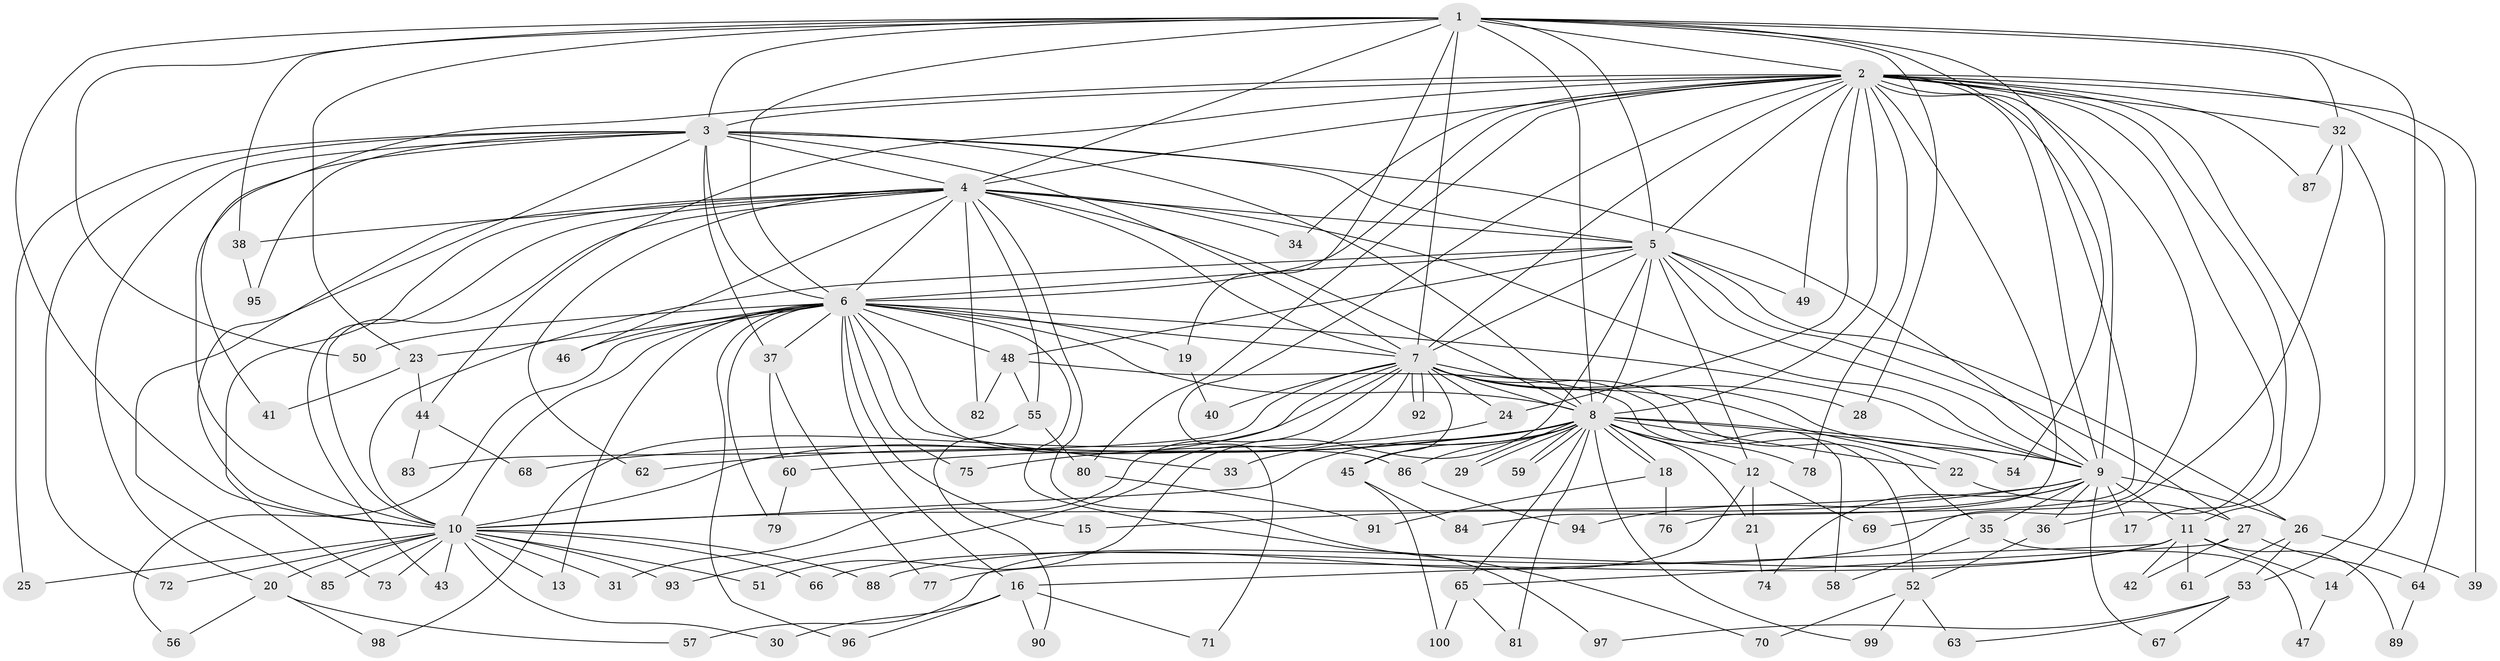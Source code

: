 // Generated by graph-tools (version 1.1) at 2025/11/02/21/25 10:11:07]
// undirected, 100 vertices, 225 edges
graph export_dot {
graph [start="1"]
  node [color=gray90,style=filled];
  1;
  2;
  3;
  4;
  5;
  6;
  7;
  8;
  9;
  10;
  11;
  12;
  13;
  14;
  15;
  16;
  17;
  18;
  19;
  20;
  21;
  22;
  23;
  24;
  25;
  26;
  27;
  28;
  29;
  30;
  31;
  32;
  33;
  34;
  35;
  36;
  37;
  38;
  39;
  40;
  41;
  42;
  43;
  44;
  45;
  46;
  47;
  48;
  49;
  50;
  51;
  52;
  53;
  54;
  55;
  56;
  57;
  58;
  59;
  60;
  61;
  62;
  63;
  64;
  65;
  66;
  67;
  68;
  69;
  70;
  71;
  72;
  73;
  74;
  75;
  76;
  77;
  78;
  79;
  80;
  81;
  82;
  83;
  84;
  85;
  86;
  87;
  88;
  89;
  90;
  91;
  92;
  93;
  94;
  95;
  96;
  97;
  98;
  99;
  100;
  1 -- 2;
  1 -- 3;
  1 -- 4;
  1 -- 5;
  1 -- 6;
  1 -- 7;
  1 -- 8;
  1 -- 9;
  1 -- 10;
  1 -- 14;
  1 -- 19;
  1 -- 23;
  1 -- 28;
  1 -- 32;
  1 -- 38;
  1 -- 50;
  1 -- 54;
  2 -- 3;
  2 -- 4;
  2 -- 5;
  2 -- 6;
  2 -- 7;
  2 -- 8;
  2 -- 9;
  2 -- 10;
  2 -- 11;
  2 -- 17;
  2 -- 24;
  2 -- 32;
  2 -- 34;
  2 -- 36;
  2 -- 39;
  2 -- 44;
  2 -- 49;
  2 -- 64;
  2 -- 66;
  2 -- 71;
  2 -- 76;
  2 -- 78;
  2 -- 80;
  2 -- 84;
  2 -- 87;
  3 -- 4;
  3 -- 5;
  3 -- 6;
  3 -- 7;
  3 -- 8;
  3 -- 9;
  3 -- 10;
  3 -- 20;
  3 -- 25;
  3 -- 37;
  3 -- 41;
  3 -- 72;
  3 -- 95;
  4 -- 5;
  4 -- 6;
  4 -- 7;
  4 -- 8;
  4 -- 9;
  4 -- 10;
  4 -- 34;
  4 -- 38;
  4 -- 43;
  4 -- 46;
  4 -- 55;
  4 -- 62;
  4 -- 70;
  4 -- 73;
  4 -- 82;
  4 -- 85;
  5 -- 6;
  5 -- 7;
  5 -- 8;
  5 -- 9;
  5 -- 10;
  5 -- 12;
  5 -- 26;
  5 -- 27;
  5 -- 48;
  5 -- 49;
  5 -- 51;
  6 -- 7;
  6 -- 8;
  6 -- 9;
  6 -- 10;
  6 -- 13;
  6 -- 15;
  6 -- 16;
  6 -- 19;
  6 -- 23;
  6 -- 33;
  6 -- 37;
  6 -- 46;
  6 -- 48;
  6 -- 50;
  6 -- 56;
  6 -- 75;
  6 -- 79;
  6 -- 86;
  6 -- 96;
  6 -- 97;
  7 -- 8;
  7 -- 9;
  7 -- 10;
  7 -- 22;
  7 -- 24;
  7 -- 28;
  7 -- 31;
  7 -- 35;
  7 -- 40;
  7 -- 45;
  7 -- 52;
  7 -- 83;
  7 -- 92;
  7 -- 92;
  7 -- 93;
  7 -- 98;
  8 -- 9;
  8 -- 10;
  8 -- 12;
  8 -- 18;
  8 -- 18;
  8 -- 21;
  8 -- 22;
  8 -- 29;
  8 -- 29;
  8 -- 33;
  8 -- 45;
  8 -- 54;
  8 -- 59;
  8 -- 59;
  8 -- 60;
  8 -- 62;
  8 -- 65;
  8 -- 68;
  8 -- 78;
  8 -- 81;
  8 -- 86;
  8 -- 99;
  9 -- 10;
  9 -- 11;
  9 -- 15;
  9 -- 17;
  9 -- 26;
  9 -- 35;
  9 -- 36;
  9 -- 67;
  9 -- 74;
  9 -- 94;
  10 -- 13;
  10 -- 20;
  10 -- 25;
  10 -- 30;
  10 -- 31;
  10 -- 43;
  10 -- 51;
  10 -- 66;
  10 -- 72;
  10 -- 73;
  10 -- 85;
  10 -- 88;
  10 -- 93;
  11 -- 14;
  11 -- 16;
  11 -- 42;
  11 -- 61;
  11 -- 77;
  11 -- 88;
  11 -- 89;
  12 -- 21;
  12 -- 57;
  12 -- 69;
  14 -- 47;
  16 -- 30;
  16 -- 71;
  16 -- 90;
  16 -- 96;
  18 -- 76;
  18 -- 91;
  19 -- 40;
  20 -- 56;
  20 -- 57;
  20 -- 98;
  21 -- 74;
  22 -- 27;
  23 -- 41;
  23 -- 44;
  24 -- 75;
  26 -- 39;
  26 -- 53;
  26 -- 61;
  27 -- 42;
  27 -- 64;
  27 -- 65;
  32 -- 53;
  32 -- 69;
  32 -- 87;
  35 -- 47;
  35 -- 58;
  36 -- 52;
  37 -- 60;
  37 -- 77;
  38 -- 95;
  44 -- 68;
  44 -- 83;
  45 -- 84;
  45 -- 100;
  48 -- 55;
  48 -- 58;
  48 -- 82;
  52 -- 63;
  52 -- 70;
  52 -- 99;
  53 -- 63;
  53 -- 67;
  53 -- 97;
  55 -- 80;
  55 -- 90;
  60 -- 79;
  64 -- 89;
  65 -- 81;
  65 -- 100;
  80 -- 91;
  86 -- 94;
}
